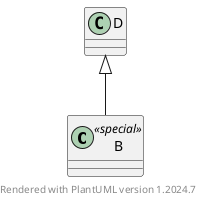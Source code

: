 @startuml
    class A 
    class B <<special>>
    interface C
    class D

    D <|-- B

    ' remove all nodes with no edges
    remove @unlinked
    
    footer Rendered with PlantUML version %version()
@enduml